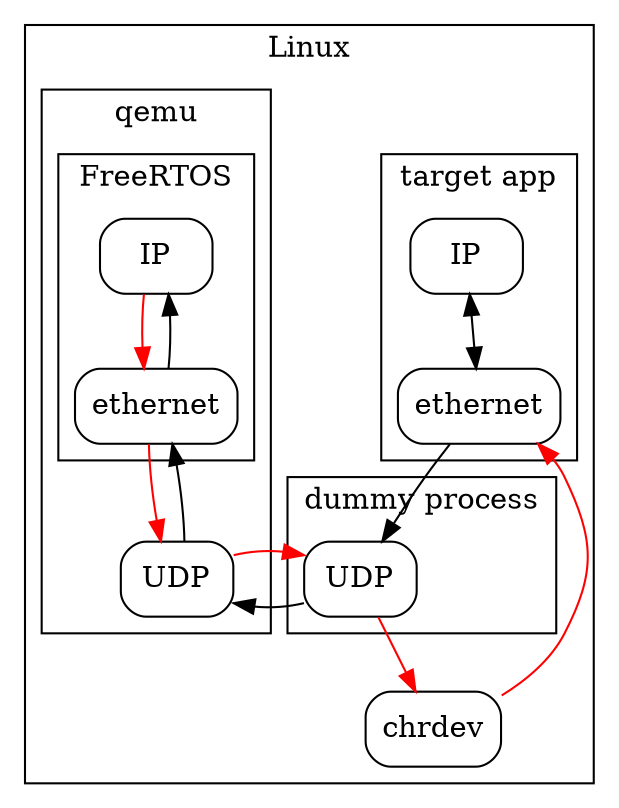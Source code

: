 digraph D {
    rankdir = TD;
    newrank=true;

    node[shape="box", style="rounded"]
    subgraph cluster_Linux {
        label="Linux"

        subgraph cluster_Target {
            label="target app"

            lip[label="IP"]
            lap[label="ethernet"]
            lip->lap[dir="both"]
        }
        chrdev
        subgraph cluster_dummy {
            label="dummy process"
            some[label="UDP"]
        }
        subgraph cluster_qemu {
            label="qemu"
            f[label="UDP"]

            subgraph cluster_FreeRTOS {
                label="FreeRTOS"
                rip[label="IP"]
                rap[label="ethernet"] 
                rip->rap[color="red"]
                rip->rap[dir="back"]
            }
        }
    }
    lap -> some
    chrdev->lap[color="red"]
    rap -> f[color="red"]
    rap -> f[dir="back"]
    some -> f[]
    some -> f[dir="back",color="red"]
    some -> chrdev[color="red"]
    lip->some[style="invis"]

    { rank=same; lip; rip; }
    { rank=same; lap; rap; }
    { rank=same; some; f; }
}